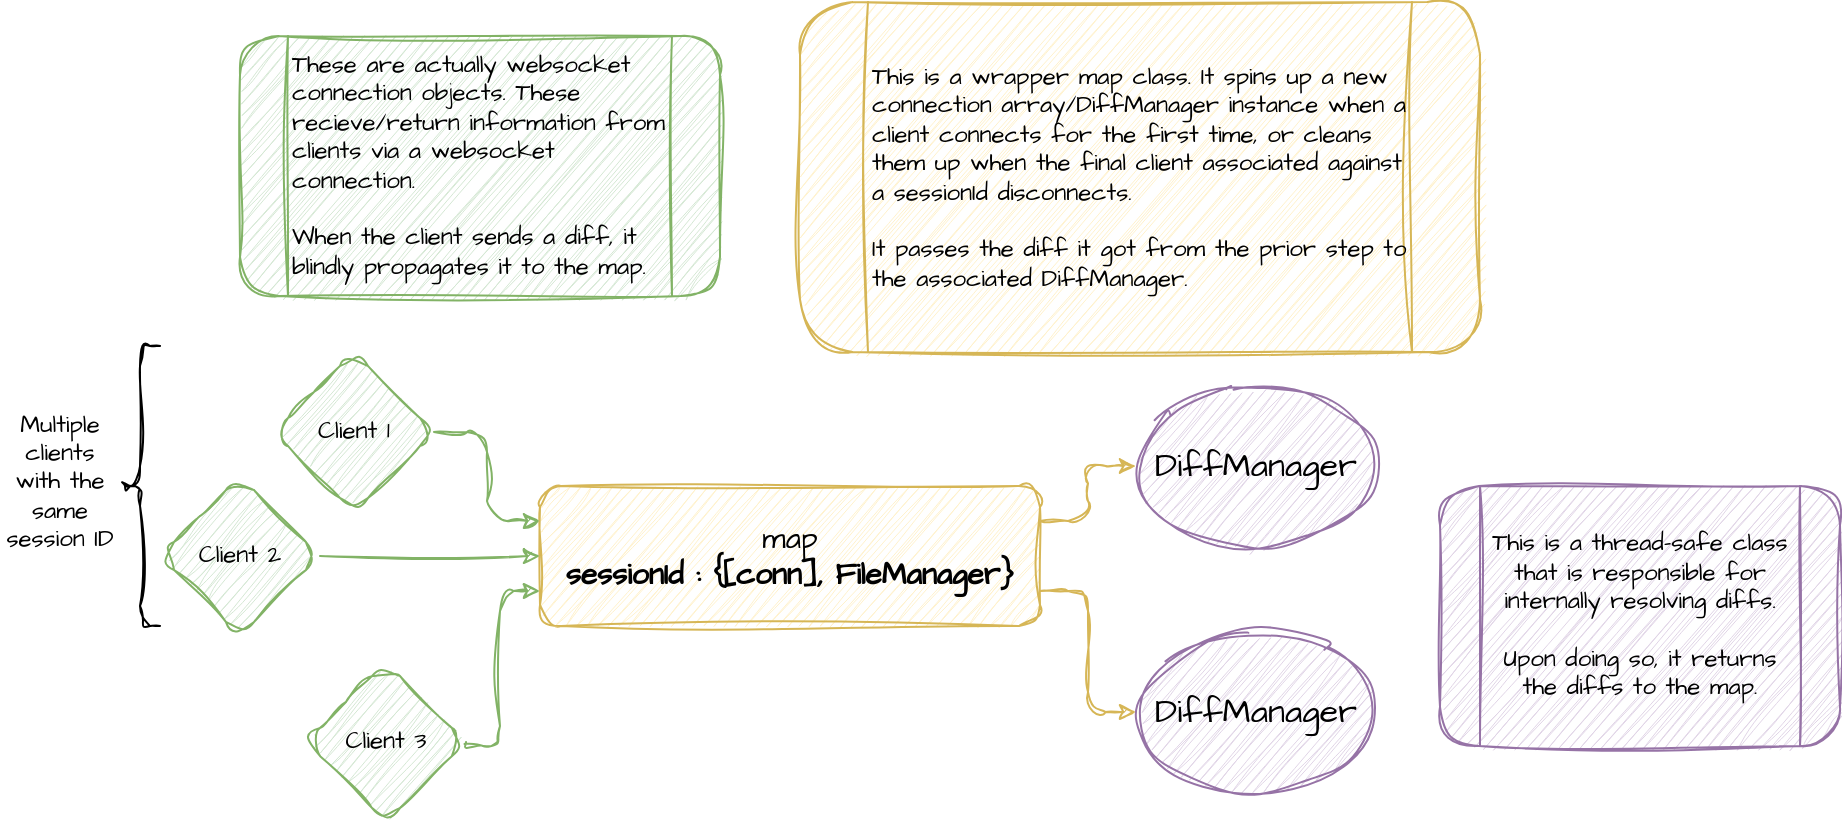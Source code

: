 <mxfile version="26.2.15">
  <diagram name="Page-1" id="ND1ag1qcbfuhgIwETeta">
    <mxGraphModel dx="1112" dy="796" grid="1" gridSize="10" guides="1" tooltips="1" connect="1" arrows="1" fold="1" page="1" pageScale="1" pageWidth="1000" pageHeight="700" math="0" shadow="0">
      <root>
        <mxCell id="0" />
        <mxCell id="1" parent="0" />
        <mxCell id="1VkWKN5myr3ySbsxC0NW-11" style="edgeStyle=orthogonalEdgeStyle;rounded=1;hachureGap=4;orthogonalLoop=1;jettySize=auto;html=1;exitX=1;exitY=0.25;exitDx=0;exitDy=0;fontFamily=Architects Daughter;fontSource=https%3A%2F%2Ffonts.googleapis.com%2Fcss%3Ffamily%3DArchitects%2BDaughter;fillColor=#fff2cc;strokeColor=#d6b656;sketch=1;curveFitting=1;jiggle=2;" edge="1" parent="1" source="1VkWKN5myr3ySbsxC0NW-1" target="1VkWKN5myr3ySbsxC0NW-9">
          <mxGeometry relative="1" as="geometry" />
        </mxCell>
        <mxCell id="1VkWKN5myr3ySbsxC0NW-12" style="edgeStyle=orthogonalEdgeStyle;rounded=1;hachureGap=4;orthogonalLoop=1;jettySize=auto;html=1;exitX=1;exitY=0.75;exitDx=0;exitDy=0;entryX=0;entryY=0.5;entryDx=0;entryDy=0;fontFamily=Architects Daughter;fontSource=https%3A%2F%2Ffonts.googleapis.com%2Fcss%3Ffamily%3DArchitects%2BDaughter;fillColor=#fff2cc;strokeColor=#d6b656;sketch=1;curveFitting=1;jiggle=2;" edge="1" parent="1" source="1VkWKN5myr3ySbsxC0NW-1" target="1VkWKN5myr3ySbsxC0NW-10">
          <mxGeometry relative="1" as="geometry" />
        </mxCell>
        <mxCell id="1VkWKN5myr3ySbsxC0NW-1" value="map&lt;br&gt;&lt;div&gt;&lt;span style=&quot;background-color: transparent; color: light-dark(rgb(0, 0, 0), rgb(255, 255, 255));&quot;&gt;&lt;b&gt;sessionId : {[conn], FileManager}&lt;/b&gt;&lt;/span&gt;&lt;/div&gt;" style="rounded=1;whiteSpace=wrap;html=1;hachureGap=4;fontFamily=Architects Daughter;fontSource=https%3A%2F%2Ffonts.googleapis.com%2Fcss%3Ffamily%3DArchitects%2BDaughter;fillColor=#fff2cc;strokeColor=#d6b656;fontSize=15;sketch=1;curveFitting=1;jiggle=2;" vertex="1" parent="1">
          <mxGeometry x="270" y="270" width="250" height="70" as="geometry" />
        </mxCell>
        <mxCell id="1VkWKN5myr3ySbsxC0NW-6" style="edgeStyle=orthogonalEdgeStyle;rounded=1;hachureGap=4;orthogonalLoop=1;jettySize=auto;html=1;exitX=1;exitY=0.5;exitDx=0;exitDy=0;entryX=0;entryY=0.25;entryDx=0;entryDy=0;fontFamily=Architects Daughter;fontSource=https%3A%2F%2Ffonts.googleapis.com%2Fcss%3Ffamily%3DArchitects%2BDaughter;fillColor=#d5e8d4;strokeColor=#82b366;sketch=1;curveFitting=1;jiggle=2;" edge="1" parent="1" source="1VkWKN5myr3ySbsxC0NW-2" target="1VkWKN5myr3ySbsxC0NW-1">
          <mxGeometry relative="1" as="geometry" />
        </mxCell>
        <mxCell id="1VkWKN5myr3ySbsxC0NW-2" value="Client 1" style="rhombus;whiteSpace=wrap;html=1;hachureGap=4;fontFamily=Architects Daughter;fontSource=https%3A%2F%2Ffonts.googleapis.com%2Fcss%3Ffamily%3DArchitects%2BDaughter;fillColor=#d5e8d4;strokeColor=#82b366;rounded=1;sketch=1;curveFitting=1;jiggle=2;" vertex="1" parent="1">
          <mxGeometry x="137" y="203" width="80" height="80" as="geometry" />
        </mxCell>
        <mxCell id="1VkWKN5myr3ySbsxC0NW-7" style="edgeStyle=orthogonalEdgeStyle;rounded=1;hachureGap=4;orthogonalLoop=1;jettySize=auto;html=1;exitX=1;exitY=0.5;exitDx=0;exitDy=0;entryX=0;entryY=0.5;entryDx=0;entryDy=0;fontFamily=Architects Daughter;fontSource=https%3A%2F%2Ffonts.googleapis.com%2Fcss%3Ffamily%3DArchitects%2BDaughter;fillColor=#d5e8d4;strokeColor=#82b366;sketch=1;curveFitting=1;jiggle=2;" edge="1" parent="1" source="1VkWKN5myr3ySbsxC0NW-3" target="1VkWKN5myr3ySbsxC0NW-1">
          <mxGeometry relative="1" as="geometry" />
        </mxCell>
        <mxCell id="1VkWKN5myr3ySbsxC0NW-3" value="Client 2" style="rhombus;whiteSpace=wrap;html=1;hachureGap=4;fontFamily=Architects Daughter;fontSource=https%3A%2F%2Ffonts.googleapis.com%2Fcss%3Ffamily%3DArchitects%2BDaughter;fillColor=#d5e8d4;strokeColor=#82b366;rounded=1;sketch=1;curveFitting=1;jiggle=2;" vertex="1" parent="1">
          <mxGeometry x="80" y="265" width="80" height="80" as="geometry" />
        </mxCell>
        <mxCell id="1VkWKN5myr3ySbsxC0NW-8" style="edgeStyle=orthogonalEdgeStyle;rounded=1;hachureGap=4;orthogonalLoop=1;jettySize=auto;html=1;exitX=1;exitY=0.5;exitDx=0;exitDy=0;entryX=0;entryY=0.75;entryDx=0;entryDy=0;fontFamily=Architects Daughter;fontSource=https%3A%2F%2Ffonts.googleapis.com%2Fcss%3Ffamily%3DArchitects%2BDaughter;fillColor=#d5e8d4;strokeColor=#82b366;sketch=1;curveFitting=1;jiggle=2;" edge="1" parent="1" source="1VkWKN5myr3ySbsxC0NW-4" target="1VkWKN5myr3ySbsxC0NW-1">
          <mxGeometry relative="1" as="geometry">
            <Array as="points">
              <mxPoint x="233" y="400" />
              <mxPoint x="250" y="400" />
              <mxPoint x="250" y="323" />
            </Array>
          </mxGeometry>
        </mxCell>
        <mxCell id="1VkWKN5myr3ySbsxC0NW-4" value="Client 3" style="rhombus;whiteSpace=wrap;html=1;hachureGap=4;fontFamily=Architects Daughter;fontSource=https%3A%2F%2Ffonts.googleapis.com%2Fcss%3Ffamily%3DArchitects%2BDaughter;fillColor=#d5e8d4;strokeColor=#82b366;rounded=1;sketch=1;curveFitting=1;jiggle=2;" vertex="1" parent="1">
          <mxGeometry x="153" y="358" width="80" height="80" as="geometry" />
        </mxCell>
        <mxCell id="1VkWKN5myr3ySbsxC0NW-9" value="Diff&lt;span style=&quot;background-color: transparent; color: light-dark(rgb(0, 0, 0), rgb(255, 255, 255));&quot;&gt;Manager&lt;/span&gt;" style="ellipse;whiteSpace=wrap;html=1;hachureGap=4;fontFamily=Architects Daughter;fontSource=https%3A%2F%2Ffonts.googleapis.com%2Fcss%3Ffamily%3DArchitects%2BDaughter;fillColor=#e1d5e7;strokeColor=#9673a6;fontSize=17;rounded=1;sketch=1;curveFitting=1;jiggle=2;" vertex="1" parent="1">
          <mxGeometry x="568" y="220" width="120" height="80" as="geometry" />
        </mxCell>
        <mxCell id="1VkWKN5myr3ySbsxC0NW-10" value="Diff&lt;span style=&quot;background-color: transparent; color: light-dark(rgb(0, 0, 0), rgb(255, 255, 255));&quot;&gt;Manager&lt;/span&gt;" style="ellipse;whiteSpace=wrap;html=1;hachureGap=4;fontFamily=Architects Daughter;fontSource=https%3A%2F%2Ffonts.googleapis.com%2Fcss%3Ffamily%3DArchitects%2BDaughter;fillColor=#e1d5e7;strokeColor=#9673a6;fontSize=17;rounded=1;sketch=1;curveFitting=1;jiggle=2;" vertex="1" parent="1">
          <mxGeometry x="568" y="343" width="120" height="80" as="geometry" />
        </mxCell>
        <mxCell id="1VkWKN5myr3ySbsxC0NW-23" value="" style="shape=curlyBracket;whiteSpace=wrap;html=1;rounded=1;labelPosition=left;verticalLabelPosition=middle;align=right;verticalAlign=middle;hachureGap=4;fontFamily=Architects Daughter;fontSource=https%3A%2F%2Ffonts.googleapis.com%2Fcss%3Ffamily%3DArchitects%2BDaughter;sketch=1;curveFitting=1;jiggle=2;" vertex="1" parent="1">
          <mxGeometry x="60" y="200" width="20" height="140" as="geometry" />
        </mxCell>
        <mxCell id="1VkWKN5myr3ySbsxC0NW-24" value="Multiple clients with the same session ID" style="text;html=1;align=center;verticalAlign=middle;whiteSpace=wrap;rounded=1;fontFamily=Architects Daughter;fontSource=https%3A%2F%2Ffonts.googleapis.com%2Fcss%3Ffamily%3DArchitects%2BDaughter;sketch=1;curveFitting=1;jiggle=2;" vertex="1" parent="1">
          <mxGeometry y="253" width="60" height="30" as="geometry" />
        </mxCell>
        <mxCell id="1VkWKN5myr3ySbsxC0NW-25" style="edgeStyle=orthogonalEdgeStyle;rounded=1;hachureGap=4;orthogonalLoop=1;jettySize=auto;html=1;exitX=0.5;exitY=1;exitDx=0;exitDy=0;fontFamily=Architects Daughter;fontSource=https%3A%2F%2Ffonts.googleapis.com%2Fcss%3Ffamily%3DArchitects%2BDaughter;sketch=1;curveFitting=1;jiggle=2;" edge="1" parent="1" source="1VkWKN5myr3ySbsxC0NW-24" target="1VkWKN5myr3ySbsxC0NW-24">
          <mxGeometry relative="1" as="geometry" />
        </mxCell>
        <mxCell id="1VkWKN5myr3ySbsxC0NW-31" value="These are actually websocket connection objects. These recieve/return information from clients via a websocket connection.&lt;div&gt;&lt;br&gt;&lt;/div&gt;&lt;div&gt;When the client sends a diff, it blindly propagates it to the map.&amp;nbsp;&lt;/div&gt;" style="shape=process;whiteSpace=wrap;html=1;backgroundOutline=1;hachureGap=4;fontFamily=Architects Daughter;fontSource=https%3A%2F%2Ffonts.googleapis.com%2Fcss%3Ffamily%3DArchitects%2BDaughter;align=left;fillColor=#d5e8d4;strokeColor=#82b366;rounded=1;sketch=1;curveFitting=1;jiggle=2;" vertex="1" parent="1">
          <mxGeometry x="120" y="45" width="240" height="130" as="geometry" />
        </mxCell>
        <mxCell id="1VkWKN5myr3ySbsxC0NW-32" value="This is a wrapper map class. It spins up a new connection array/DiffManager instance when a client connects for the first time, or cleans them up when the final client associated against a sessionId disconnects.&lt;div&gt;&lt;br&gt;&lt;/div&gt;&lt;div&gt;It passes the diff it got from the prior step to the associated DiffManager.&lt;/div&gt;" style="shape=process;whiteSpace=wrap;html=1;backgroundOutline=1;hachureGap=4;fontFamily=Architects Daughter;fontSource=https%3A%2F%2Ffonts.googleapis.com%2Fcss%3Ffamily%3DArchitects%2BDaughter;align=left;fillColor=#fff2cc;strokeColor=#d6b656;rounded=1;sketch=1;curveFitting=1;jiggle=2;" vertex="1" parent="1">
          <mxGeometry x="400" y="28" width="340" height="175" as="geometry" />
        </mxCell>
        <mxCell id="1VkWKN5myr3ySbsxC0NW-33" value="This is a thread-safe class that is responsible for internally resolving diffs.&lt;div&gt;&lt;br&gt;&lt;/div&gt;&lt;div&gt;Upon doing so, it returns the diffs to the map.&lt;/div&gt;" style="shape=process;whiteSpace=wrap;html=1;backgroundOutline=1;hachureGap=4;fontFamily=Architects Daughter;fontSource=https%3A%2F%2Ffonts.googleapis.com%2Fcss%3Ffamily%3DArchitects%2BDaughter;fillColor=#e1d5e7;strokeColor=#9673a6;rounded=1;sketch=1;curveFitting=1;jiggle=2;" vertex="1" parent="1">
          <mxGeometry x="720" y="270" width="200" height="130" as="geometry" />
        </mxCell>
      </root>
    </mxGraphModel>
  </diagram>
</mxfile>
